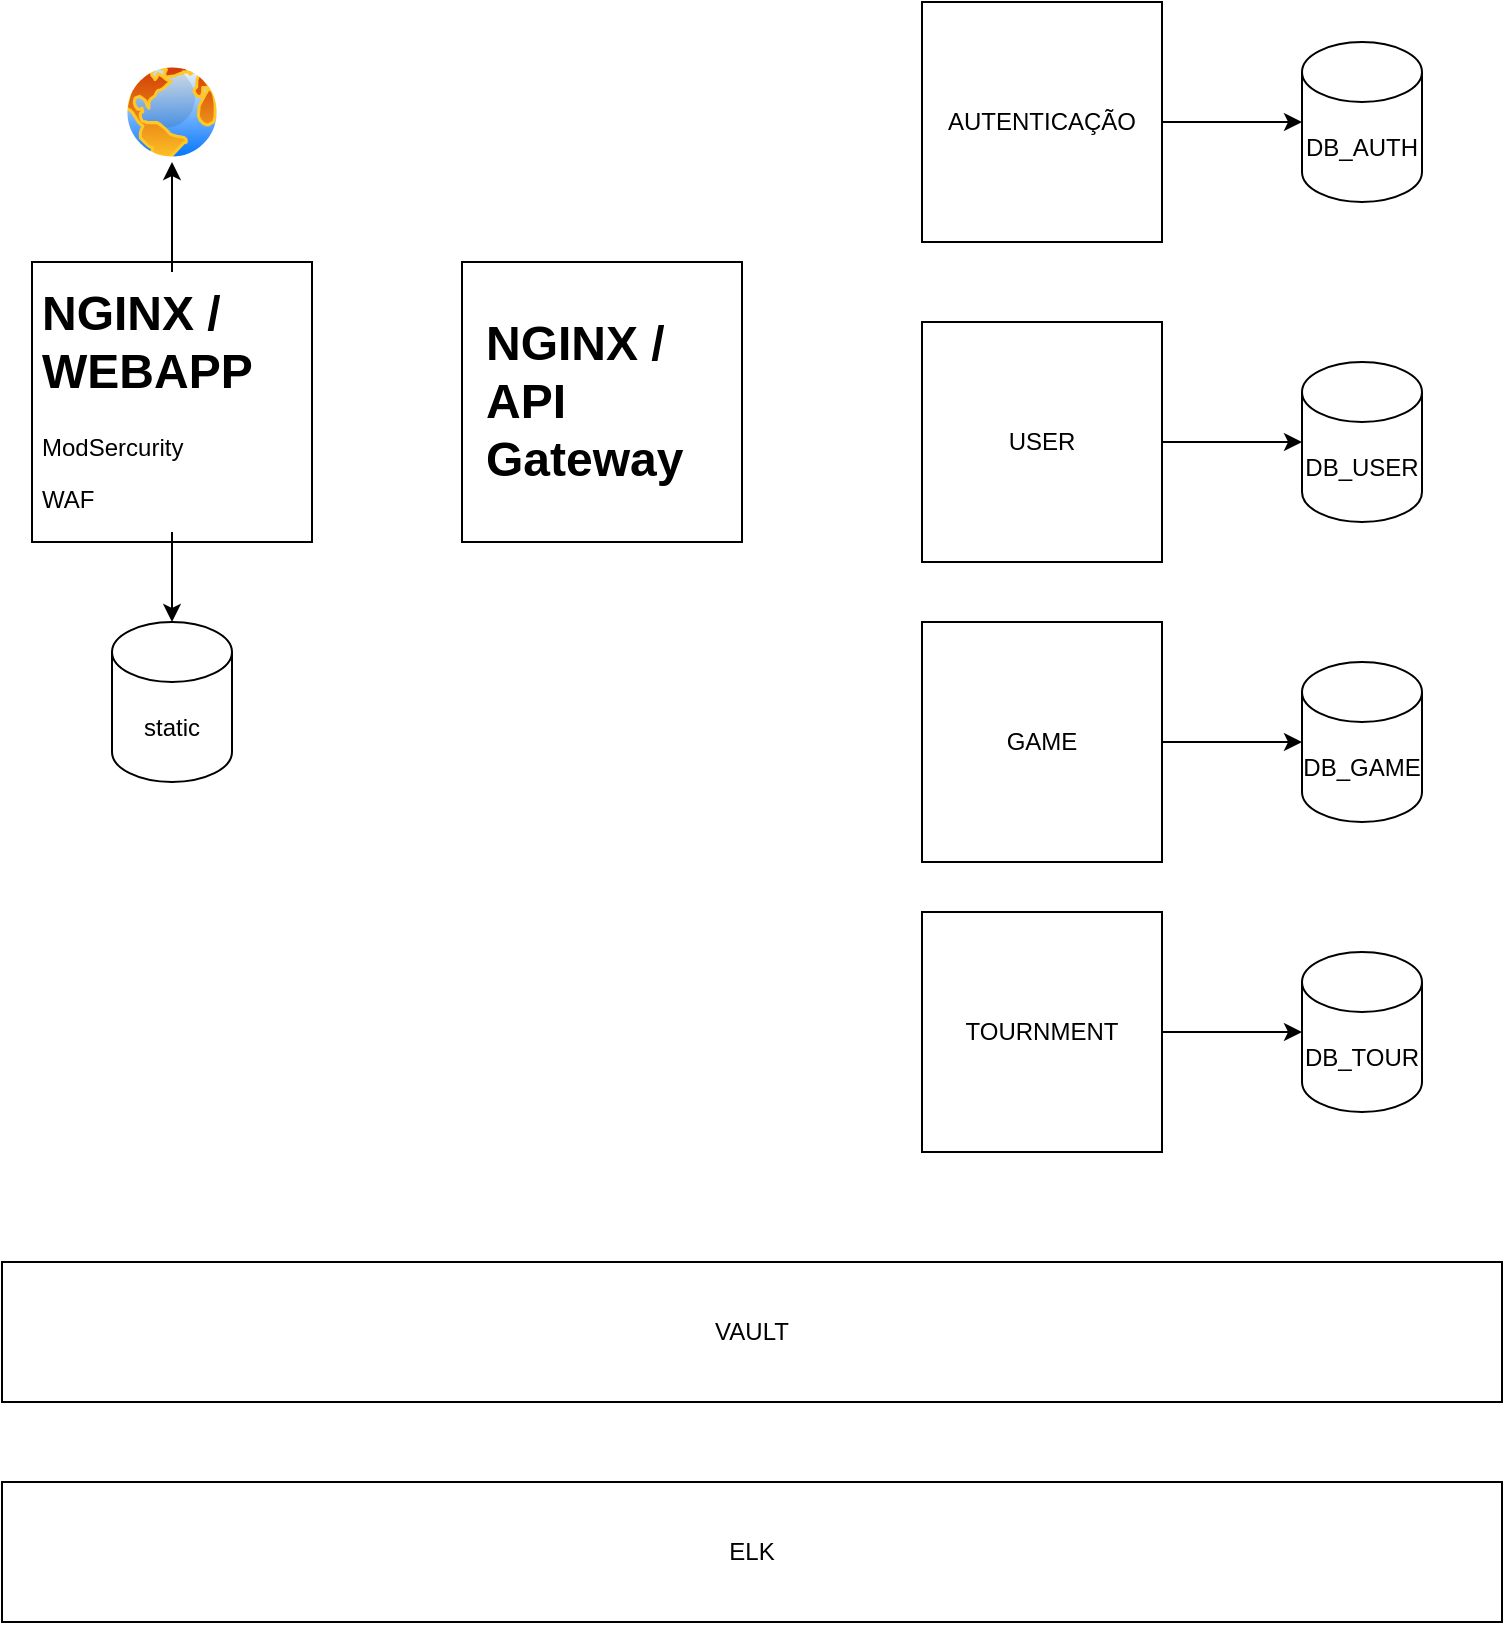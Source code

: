 <mxfile version="26.2.9">
  <diagram name="Página-1" id="gUaflrCgROVyLXkvwgXk">
    <mxGraphModel dx="1044" dy="571" grid="1" gridSize="10" guides="1" tooltips="1" connect="1" arrows="1" fold="1" page="1" pageScale="1" pageWidth="827" pageHeight="1169" math="0" shadow="0">
      <root>
        <mxCell id="0" />
        <mxCell id="1" parent="0" />
        <mxCell id="4ugOYCdf4E372U6yZcmw-1" value="" style="image;aspect=fixed;perimeter=ellipsePerimeter;html=1;align=center;shadow=0;dashed=0;spacingTop=3;image=img/lib/active_directory/internet_globe.svg;" vertex="1" parent="1">
          <mxGeometry x="90" y="40" width="50" height="50" as="geometry" />
        </mxCell>
        <mxCell id="4ugOYCdf4E372U6yZcmw-2" value="" style="whiteSpace=wrap;html=1;aspect=fixed;" vertex="1" parent="1">
          <mxGeometry x="45" y="140" width="140" height="140" as="geometry" />
        </mxCell>
        <mxCell id="4ugOYCdf4E372U6yZcmw-7" style="edgeStyle=orthogonalEdgeStyle;rounded=0;orthogonalLoop=1;jettySize=auto;html=1;exitX=0.5;exitY=0;exitDx=0;exitDy=0;entryX=0.5;entryY=1;entryDx=0;entryDy=0;" edge="1" parent="1" source="4ugOYCdf4E372U6yZcmw-4" target="4ugOYCdf4E372U6yZcmw-1">
          <mxGeometry relative="1" as="geometry" />
        </mxCell>
        <mxCell id="4ugOYCdf4E372U6yZcmw-4" value="&lt;h1 style=&quot;margin-top: 0px;&quot;&gt;NGINX / WEBAPP&lt;/h1&gt;&lt;p&gt;ModSercurity&lt;/p&gt;&lt;p&gt;WAF&lt;/p&gt;" style="text;html=1;whiteSpace=wrap;overflow=hidden;rounded=0;" vertex="1" parent="1">
          <mxGeometry x="47.5" y="145" width="135" height="130" as="geometry" />
        </mxCell>
        <mxCell id="4ugOYCdf4E372U6yZcmw-5" value="static" style="shape=cylinder3;whiteSpace=wrap;html=1;boundedLbl=1;backgroundOutline=1;size=15;" vertex="1" parent="1">
          <mxGeometry x="85" y="320" width="60" height="80" as="geometry" />
        </mxCell>
        <mxCell id="4ugOYCdf4E372U6yZcmw-6" style="edgeStyle=orthogonalEdgeStyle;rounded=0;orthogonalLoop=1;jettySize=auto;html=1;exitX=0.5;exitY=1;exitDx=0;exitDy=0;entryX=0.5;entryY=0;entryDx=0;entryDy=0;entryPerimeter=0;" edge="1" parent="1" source="4ugOYCdf4E372U6yZcmw-4" target="4ugOYCdf4E372U6yZcmw-5">
          <mxGeometry relative="1" as="geometry" />
        </mxCell>
        <mxCell id="4ugOYCdf4E372U6yZcmw-8" value="" style="whiteSpace=wrap;html=1;aspect=fixed;" vertex="1" parent="1">
          <mxGeometry x="260" y="140" width="140" height="140" as="geometry" />
        </mxCell>
        <mxCell id="4ugOYCdf4E372U6yZcmw-9" value="&lt;h1 style=&quot;margin-top: 0px;&quot;&gt;NGINX / API Gateway&lt;/h1&gt;&lt;p&gt;&lt;br&gt;&lt;/p&gt;" style="text;html=1;whiteSpace=wrap;overflow=hidden;rounded=0;" vertex="1" parent="1">
          <mxGeometry x="270" y="160" width="120" height="100" as="geometry" />
        </mxCell>
        <mxCell id="4ugOYCdf4E372U6yZcmw-20" style="edgeStyle=orthogonalEdgeStyle;rounded=0;orthogonalLoop=1;jettySize=auto;html=1;exitX=1;exitY=0.5;exitDx=0;exitDy=0;" edge="1" parent="1" source="4ugOYCdf4E372U6yZcmw-10" target="4ugOYCdf4E372U6yZcmw-14">
          <mxGeometry relative="1" as="geometry" />
        </mxCell>
        <mxCell id="4ugOYCdf4E372U6yZcmw-10" value="AUTENTICAÇÃO" style="whiteSpace=wrap;html=1;aspect=fixed;" vertex="1" parent="1">
          <mxGeometry x="490" y="10" width="120" height="120" as="geometry" />
        </mxCell>
        <mxCell id="4ugOYCdf4E372U6yZcmw-11" value="USER" style="whiteSpace=wrap;html=1;aspect=fixed;" vertex="1" parent="1">
          <mxGeometry x="490" y="170" width="120" height="120" as="geometry" />
        </mxCell>
        <mxCell id="4ugOYCdf4E372U6yZcmw-22" style="edgeStyle=orthogonalEdgeStyle;rounded=0;orthogonalLoop=1;jettySize=auto;html=1;exitX=1;exitY=0.5;exitDx=0;exitDy=0;" edge="1" parent="1" source="4ugOYCdf4E372U6yZcmw-12" target="4ugOYCdf4E372U6yZcmw-16">
          <mxGeometry relative="1" as="geometry" />
        </mxCell>
        <mxCell id="4ugOYCdf4E372U6yZcmw-12" value="GAME" style="whiteSpace=wrap;html=1;aspect=fixed;" vertex="1" parent="1">
          <mxGeometry x="490" y="320" width="120" height="120" as="geometry" />
        </mxCell>
        <mxCell id="4ugOYCdf4E372U6yZcmw-13" value="TOURNMENT" style="whiteSpace=wrap;html=1;aspect=fixed;" vertex="1" parent="1">
          <mxGeometry x="490" y="465" width="120" height="120" as="geometry" />
        </mxCell>
        <mxCell id="4ugOYCdf4E372U6yZcmw-14" value="DB_AUTH" style="shape=cylinder3;whiteSpace=wrap;html=1;boundedLbl=1;backgroundOutline=1;size=15;" vertex="1" parent="1">
          <mxGeometry x="680" y="30" width="60" height="80" as="geometry" />
        </mxCell>
        <mxCell id="4ugOYCdf4E372U6yZcmw-15" value="DB_USER" style="shape=cylinder3;whiteSpace=wrap;html=1;boundedLbl=1;backgroundOutline=1;size=15;" vertex="1" parent="1">
          <mxGeometry x="680" y="190" width="60" height="80" as="geometry" />
        </mxCell>
        <mxCell id="4ugOYCdf4E372U6yZcmw-16" value="DB_GAME" style="shape=cylinder3;whiteSpace=wrap;html=1;boundedLbl=1;backgroundOutline=1;size=15;" vertex="1" parent="1">
          <mxGeometry x="680" y="340" width="60" height="80" as="geometry" />
        </mxCell>
        <mxCell id="4ugOYCdf4E372U6yZcmw-17" value="DB_TOUR" style="shape=cylinder3;whiteSpace=wrap;html=1;boundedLbl=1;backgroundOutline=1;size=15;" vertex="1" parent="1">
          <mxGeometry x="680" y="485" width="60" height="80" as="geometry" />
        </mxCell>
        <mxCell id="4ugOYCdf4E372U6yZcmw-18" value="VAULT" style="rounded=0;whiteSpace=wrap;html=1;" vertex="1" parent="1">
          <mxGeometry x="30" y="640" width="750" height="70" as="geometry" />
        </mxCell>
        <mxCell id="4ugOYCdf4E372U6yZcmw-19" value="ELK" style="rounded=0;whiteSpace=wrap;html=1;" vertex="1" parent="1">
          <mxGeometry x="30" y="750" width="750" height="70" as="geometry" />
        </mxCell>
        <mxCell id="4ugOYCdf4E372U6yZcmw-21" style="edgeStyle=orthogonalEdgeStyle;rounded=0;orthogonalLoop=1;jettySize=auto;html=1;exitX=1;exitY=0.5;exitDx=0;exitDy=0;entryX=0;entryY=0.5;entryDx=0;entryDy=0;entryPerimeter=0;" edge="1" parent="1" source="4ugOYCdf4E372U6yZcmw-11" target="4ugOYCdf4E372U6yZcmw-15">
          <mxGeometry relative="1" as="geometry" />
        </mxCell>
        <mxCell id="4ugOYCdf4E372U6yZcmw-23" style="edgeStyle=orthogonalEdgeStyle;rounded=0;orthogonalLoop=1;jettySize=auto;html=1;exitX=1;exitY=0.5;exitDx=0;exitDy=0;entryX=0;entryY=0.5;entryDx=0;entryDy=0;entryPerimeter=0;" edge="1" parent="1" source="4ugOYCdf4E372U6yZcmw-13" target="4ugOYCdf4E372U6yZcmw-17">
          <mxGeometry relative="1" as="geometry" />
        </mxCell>
      </root>
    </mxGraphModel>
  </diagram>
</mxfile>
